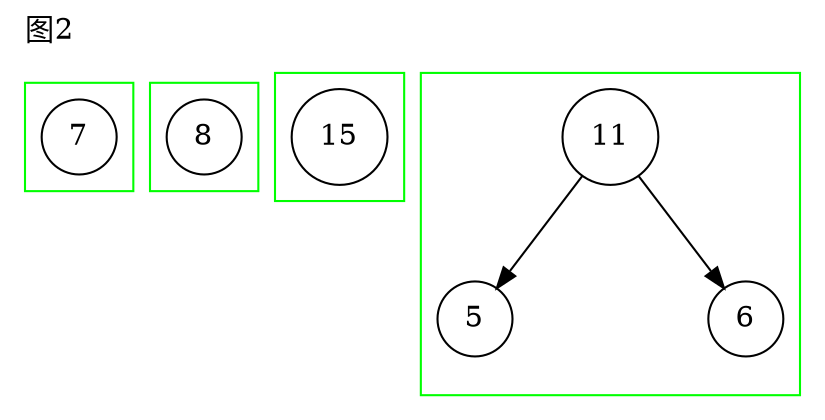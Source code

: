 digraph g{
node[shape=circle];
label="图2";
labeljust=l;
labelloc=t;
subgraph cluster_0 {
pencolor=green;label="";
n5[label=7];
}
subgraph cluster_1 {
pencolor=green;label="";
n6[label=8];
}
subgraph cluster_2 {
pencolor=green;label="";
n7[label=15];
}
subgraph cluster_3 {
pencolor=green;label="";
n8[label=11];
n9[label=5];
n8->n9;
n10[style=invis];
n8->n10[style=invis];
n11[label=6];
n8->n11;
}
}
